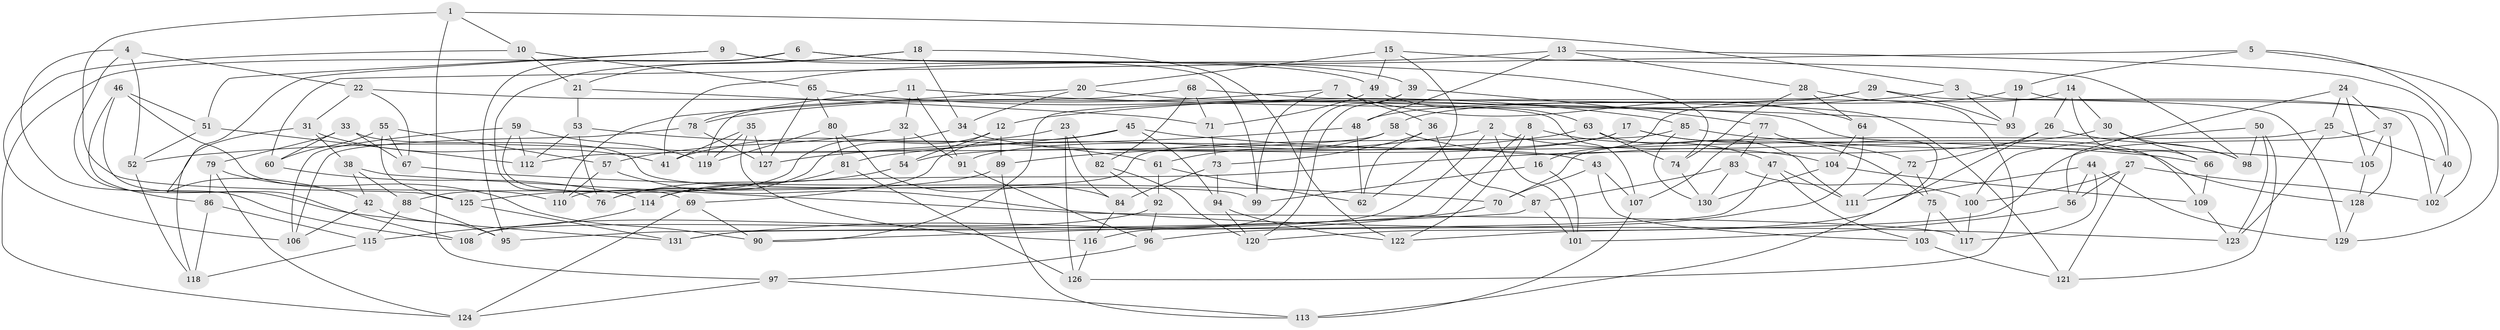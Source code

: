 // Generated by graph-tools (version 1.1) at 2025/11/02/27/25 16:11:44]
// undirected, 131 vertices, 262 edges
graph export_dot {
graph [start="1"]
  node [color=gray90,style=filled];
  1;
  2;
  3;
  4;
  5;
  6;
  7;
  8;
  9;
  10;
  11;
  12;
  13;
  14;
  15;
  16;
  17;
  18;
  19;
  20;
  21;
  22;
  23;
  24;
  25;
  26;
  27;
  28;
  29;
  30;
  31;
  32;
  33;
  34;
  35;
  36;
  37;
  38;
  39;
  40;
  41;
  42;
  43;
  44;
  45;
  46;
  47;
  48;
  49;
  50;
  51;
  52;
  53;
  54;
  55;
  56;
  57;
  58;
  59;
  60;
  61;
  62;
  63;
  64;
  65;
  66;
  67;
  68;
  69;
  70;
  71;
  72;
  73;
  74;
  75;
  76;
  77;
  78;
  79;
  80;
  81;
  82;
  83;
  84;
  85;
  86;
  87;
  88;
  89;
  90;
  91;
  92;
  93;
  94;
  95;
  96;
  97;
  98;
  99;
  100;
  101;
  102;
  103;
  104;
  105;
  106;
  107;
  108;
  109;
  110;
  111;
  112;
  113;
  114;
  115;
  116;
  117;
  118;
  119;
  120;
  121;
  122;
  123;
  124;
  125;
  126;
  127;
  128;
  129;
  130;
  131;
  1 -- 10;
  1 -- 97;
  1 -- 125;
  1 -- 3;
  2 -- 108;
  2 -- 89;
  2 -- 128;
  2 -- 101;
  3 -- 102;
  3 -- 93;
  3 -- 12;
  4 -- 52;
  4 -- 22;
  4 -- 131;
  4 -- 108;
  5 -- 19;
  5 -- 102;
  5 -- 60;
  5 -- 129;
  6 -- 74;
  6 -- 95;
  6 -- 124;
  6 -- 39;
  7 -- 64;
  7 -- 99;
  7 -- 78;
  7 -- 36;
  8 -- 95;
  8 -- 122;
  8 -- 47;
  8 -- 16;
  9 -- 51;
  9 -- 99;
  9 -- 49;
  9 -- 42;
  10 -- 65;
  10 -- 21;
  10 -- 106;
  11 -- 78;
  11 -- 93;
  11 -- 32;
  11 -- 91;
  12 -- 54;
  12 -- 89;
  12 -- 76;
  13 -- 28;
  13 -- 48;
  13 -- 40;
  13 -- 41;
  14 -- 16;
  14 -- 26;
  14 -- 30;
  14 -- 66;
  15 -- 49;
  15 -- 62;
  15 -- 98;
  15 -- 20;
  16 -- 99;
  16 -- 101;
  17 -- 75;
  17 -- 72;
  17 -- 91;
  17 -- 54;
  18 -- 34;
  18 -- 122;
  18 -- 21;
  18 -- 76;
  19 -- 93;
  19 -- 58;
  19 -- 40;
  20 -- 107;
  20 -- 110;
  20 -- 34;
  21 -- 53;
  21 -- 71;
  22 -- 67;
  22 -- 109;
  22 -- 31;
  23 -- 84;
  23 -- 41;
  23 -- 126;
  23 -- 82;
  24 -- 37;
  24 -- 25;
  24 -- 56;
  24 -- 105;
  25 -- 40;
  25 -- 70;
  25 -- 123;
  26 -- 120;
  26 -- 98;
  26 -- 72;
  27 -- 121;
  27 -- 100;
  27 -- 56;
  27 -- 102;
  28 -- 126;
  28 -- 64;
  28 -- 74;
  29 -- 90;
  29 -- 93;
  29 -- 129;
  29 -- 48;
  30 -- 98;
  30 -- 114;
  30 -- 66;
  31 -- 41;
  31 -- 118;
  31 -- 38;
  32 -- 91;
  32 -- 57;
  32 -- 54;
  33 -- 79;
  33 -- 60;
  33 -- 67;
  33 -- 99;
  34 -- 88;
  34 -- 43;
  35 -- 119;
  35 -- 116;
  35 -- 127;
  35 -- 41;
  36 -- 73;
  36 -- 87;
  36 -- 62;
  37 -- 128;
  37 -- 105;
  37 -- 122;
  38 -- 117;
  38 -- 88;
  38 -- 42;
  39 -- 77;
  39 -- 116;
  39 -- 120;
  40 -- 102;
  42 -- 106;
  42 -- 95;
  43 -- 107;
  43 -- 103;
  43 -- 70;
  44 -- 117;
  44 -- 56;
  44 -- 111;
  44 -- 129;
  45 -- 52;
  45 -- 94;
  45 -- 69;
  45 -- 66;
  46 -- 51;
  46 -- 110;
  46 -- 86;
  46 -- 108;
  47 -- 103;
  47 -- 111;
  47 -- 131;
  48 -- 62;
  48 -- 127;
  49 -- 63;
  49 -- 71;
  50 -- 98;
  50 -- 123;
  50 -- 121;
  50 -- 100;
  51 -- 52;
  51 -- 112;
  52 -- 118;
  53 -- 76;
  53 -- 61;
  53 -- 112;
  54 -- 76;
  55 -- 60;
  55 -- 67;
  55 -- 125;
  55 -- 57;
  56 -- 101;
  57 -- 110;
  57 -- 123;
  58 -- 104;
  58 -- 61;
  58 -- 112;
  59 -- 106;
  59 -- 112;
  59 -- 69;
  59 -- 119;
  60 -- 114;
  61 -- 92;
  61 -- 62;
  63 -- 111;
  63 -- 74;
  63 -- 81;
  64 -- 104;
  64 -- 96;
  65 -- 127;
  65 -- 85;
  65 -- 80;
  66 -- 109;
  67 -- 70;
  68 -- 71;
  68 -- 119;
  68 -- 121;
  68 -- 82;
  69 -- 124;
  69 -- 90;
  70 -- 131;
  71 -- 73;
  72 -- 111;
  72 -- 75;
  73 -- 94;
  73 -- 84;
  74 -- 130;
  75 -- 117;
  75 -- 103;
  77 -- 107;
  77 -- 113;
  77 -- 83;
  78 -- 127;
  78 -- 106;
  79 -- 124;
  79 -- 86;
  79 -- 90;
  80 -- 81;
  80 -- 119;
  80 -- 84;
  81 -- 126;
  81 -- 114;
  82 -- 120;
  82 -- 92;
  83 -- 130;
  83 -- 100;
  83 -- 87;
  84 -- 116;
  85 -- 130;
  85 -- 110;
  85 -- 105;
  86 -- 118;
  86 -- 115;
  87 -- 101;
  87 -- 90;
  88 -- 115;
  88 -- 95;
  89 -- 125;
  89 -- 113;
  91 -- 96;
  92 -- 108;
  92 -- 96;
  94 -- 120;
  94 -- 122;
  96 -- 97;
  97 -- 113;
  97 -- 124;
  100 -- 117;
  103 -- 121;
  104 -- 109;
  104 -- 130;
  105 -- 128;
  107 -- 113;
  109 -- 123;
  114 -- 115;
  115 -- 118;
  116 -- 126;
  125 -- 131;
  128 -- 129;
}
